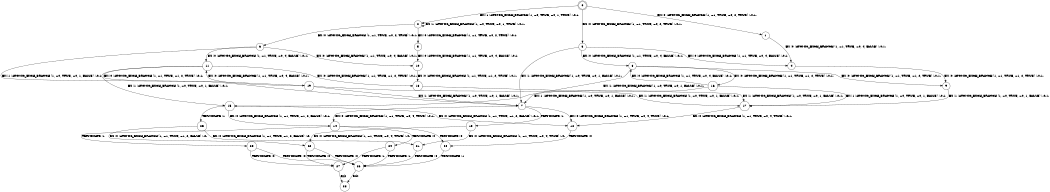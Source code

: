 digraph BCG {
size = "7, 10.5";
center = TRUE;
node [shape = circle];
0 [peripheries = 2];
0 -> 1 [label = "EX !0 !ATOMIC_EXCH_BRANCH (1, +1, TRUE, +0, 2, TRUE) !:0:1:"];
0 -> 2 [label = "EX !1 !ATOMIC_EXCH_BRANCH (1, +0, TRUE, +0, 1, TRUE) !:0:1:"];
0 -> 3 [label = "EX !0 !ATOMIC_EXCH_BRANCH (1, +1, TRUE, +0, 2, TRUE) !:0:1:"];
1 -> 4 [label = "EX !0 !ATOMIC_EXCH_BRANCH (1, +1, TRUE, +0, 4, FALSE) !:0:1:"];
2 -> 5 [label = "EX !0 !ATOMIC_EXCH_BRANCH (1, +1, TRUE, +0, 2, TRUE) !:0:1:"];
2 -> 6 [label = "EX !0 !ATOMIC_EXCH_BRANCH (1, +1, TRUE, +0, 2, TRUE) !:0:1:"];
2 -> 2 [label = "EX !1 !ATOMIC_EXCH_BRANCH (1, +0, TRUE, +0, 1, TRUE) !:0:1:"];
3 -> 4 [label = "EX !0 !ATOMIC_EXCH_BRANCH (1, +1, TRUE, +0, 4, FALSE) !:0:1:"];
3 -> 7 [label = "EX !1 !ATOMIC_EXCH_BRANCH (1, +0, TRUE, +0, 1, FALSE) !:0:1:"];
3 -> 8 [label = "EX !0 !ATOMIC_EXCH_BRANCH (1, +1, TRUE, +0, 4, FALSE) !:0:1:"];
4 -> 9 [label = "EX !0 !ATOMIC_EXCH_BRANCH (1, +1, TRUE, +1, 2, TRUE) !:0:1:"];
5 -> 10 [label = "EX !0 !ATOMIC_EXCH_BRANCH (1, +1, TRUE, +0, 4, FALSE) !:0:1:"];
6 -> 10 [label = "EX !0 !ATOMIC_EXCH_BRANCH (1, +1, TRUE, +0, 4, FALSE) !:0:1:"];
6 -> 7 [label = "EX !1 !ATOMIC_EXCH_BRANCH (1, +0, TRUE, +0, 1, FALSE) !:0:1:"];
6 -> 11 [label = "EX !0 !ATOMIC_EXCH_BRANCH (1, +1, TRUE, +0, 4, FALSE) !:0:1:"];
7 -> 12 [label = "EX !0 !ATOMIC_EXCH_BRANCH (1, +1, TRUE, +0, 4, TRUE) !:0:1:"];
7 -> 13 [label = "TERMINATE !1"];
7 -> 14 [label = "EX !0 !ATOMIC_EXCH_BRANCH (1, +1, TRUE, +0, 4, TRUE) !:0:1:"];
8 -> 9 [label = "EX !0 !ATOMIC_EXCH_BRANCH (1, +1, TRUE, +1, 2, TRUE) !:0:1:"];
8 -> 15 [label = "EX !1 !ATOMIC_EXCH_BRANCH (1, +0, TRUE, +0, 1, FALSE) !:0:1:"];
8 -> 16 [label = "EX !0 !ATOMIC_EXCH_BRANCH (1, +1, TRUE, +1, 2, TRUE) !:0:1:"];
9 -> 17 [label = "EX !1 !ATOMIC_EXCH_BRANCH (1, +0, TRUE, +0, 1, FALSE) !:0:1:"];
10 -> 18 [label = "EX !0 !ATOMIC_EXCH_BRANCH (1, +1, TRUE, +1, 2, TRUE) !:0:1:"];
11 -> 18 [label = "EX !0 !ATOMIC_EXCH_BRANCH (1, +1, TRUE, +1, 2, TRUE) !:0:1:"];
11 -> 15 [label = "EX !1 !ATOMIC_EXCH_BRANCH (1, +0, TRUE, +0, 1, FALSE) !:0:1:"];
11 -> 19 [label = "EX !0 !ATOMIC_EXCH_BRANCH (1, +1, TRUE, +1, 2, TRUE) !:0:1:"];
12 -> 20 [label = "TERMINATE !0"];
13 -> 21 [label = "EX !0 !ATOMIC_EXCH_BRANCH (1, +1, TRUE, +0, 4, TRUE) !:0:"];
13 -> 22 [label = "EX !0 !ATOMIC_EXCH_BRANCH (1, +1, TRUE, +0, 4, TRUE) !:0:"];
14 -> 20 [label = "TERMINATE !0"];
14 -> 23 [label = "TERMINATE !1"];
14 -> 24 [label = "TERMINATE !0"];
15 -> 12 [label = "EX !0 !ATOMIC_EXCH_BRANCH (1, +1, TRUE, +1, 2, FALSE) !:0:1:"];
15 -> 25 [label = "TERMINATE !1"];
15 -> 14 [label = "EX !0 !ATOMIC_EXCH_BRANCH (1, +1, TRUE, +1, 2, FALSE) !:0:1:"];
16 -> 17 [label = "EX !1 !ATOMIC_EXCH_BRANCH (1, +0, TRUE, +0, 1, FALSE) !:0:1:"];
16 -> 7 [label = "EX !1 !ATOMIC_EXCH_BRANCH (1, +0, TRUE, +0, 1, FALSE) !:0:1:"];
16 -> 8 [label = "EX !0 !ATOMIC_EXCH_BRANCH (1, +1, TRUE, +0, 4, FALSE) !:0:1:"];
17 -> 12 [label = "EX !0 !ATOMIC_EXCH_BRANCH (1, +1, TRUE, +0, 4, TRUE) !:0:1:"];
18 -> 17 [label = "EX !1 !ATOMIC_EXCH_BRANCH (1, +0, TRUE, +0, 1, FALSE) !:0:1:"];
19 -> 17 [label = "EX !1 !ATOMIC_EXCH_BRANCH (1, +0, TRUE, +0, 1, FALSE) !:0:1:"];
19 -> 7 [label = "EX !1 !ATOMIC_EXCH_BRANCH (1, +0, TRUE, +0, 1, FALSE) !:0:1:"];
19 -> 11 [label = "EX !0 !ATOMIC_EXCH_BRANCH (1, +1, TRUE, +0, 4, FALSE) !:0:1:"];
20 -> 26 [label = "TERMINATE !1"];
21 -> 26 [label = "TERMINATE !0"];
22 -> 26 [label = "TERMINATE !0"];
22 -> 27 [label = "TERMINATE !0"];
23 -> 26 [label = "TERMINATE !0"];
23 -> 27 [label = "TERMINATE !0"];
24 -> 26 [label = "TERMINATE !1"];
24 -> 27 [label = "TERMINATE !1"];
25 -> 21 [label = "EX !0 !ATOMIC_EXCH_BRANCH (1, +1, TRUE, +1, 2, FALSE) !:0:"];
25 -> 22 [label = "EX !0 !ATOMIC_EXCH_BRANCH (1, +1, TRUE, +1, 2, FALSE) !:0:"];
26 -> 28 [label = "exit"];
27 -> 28 [label = "exit"];
}
